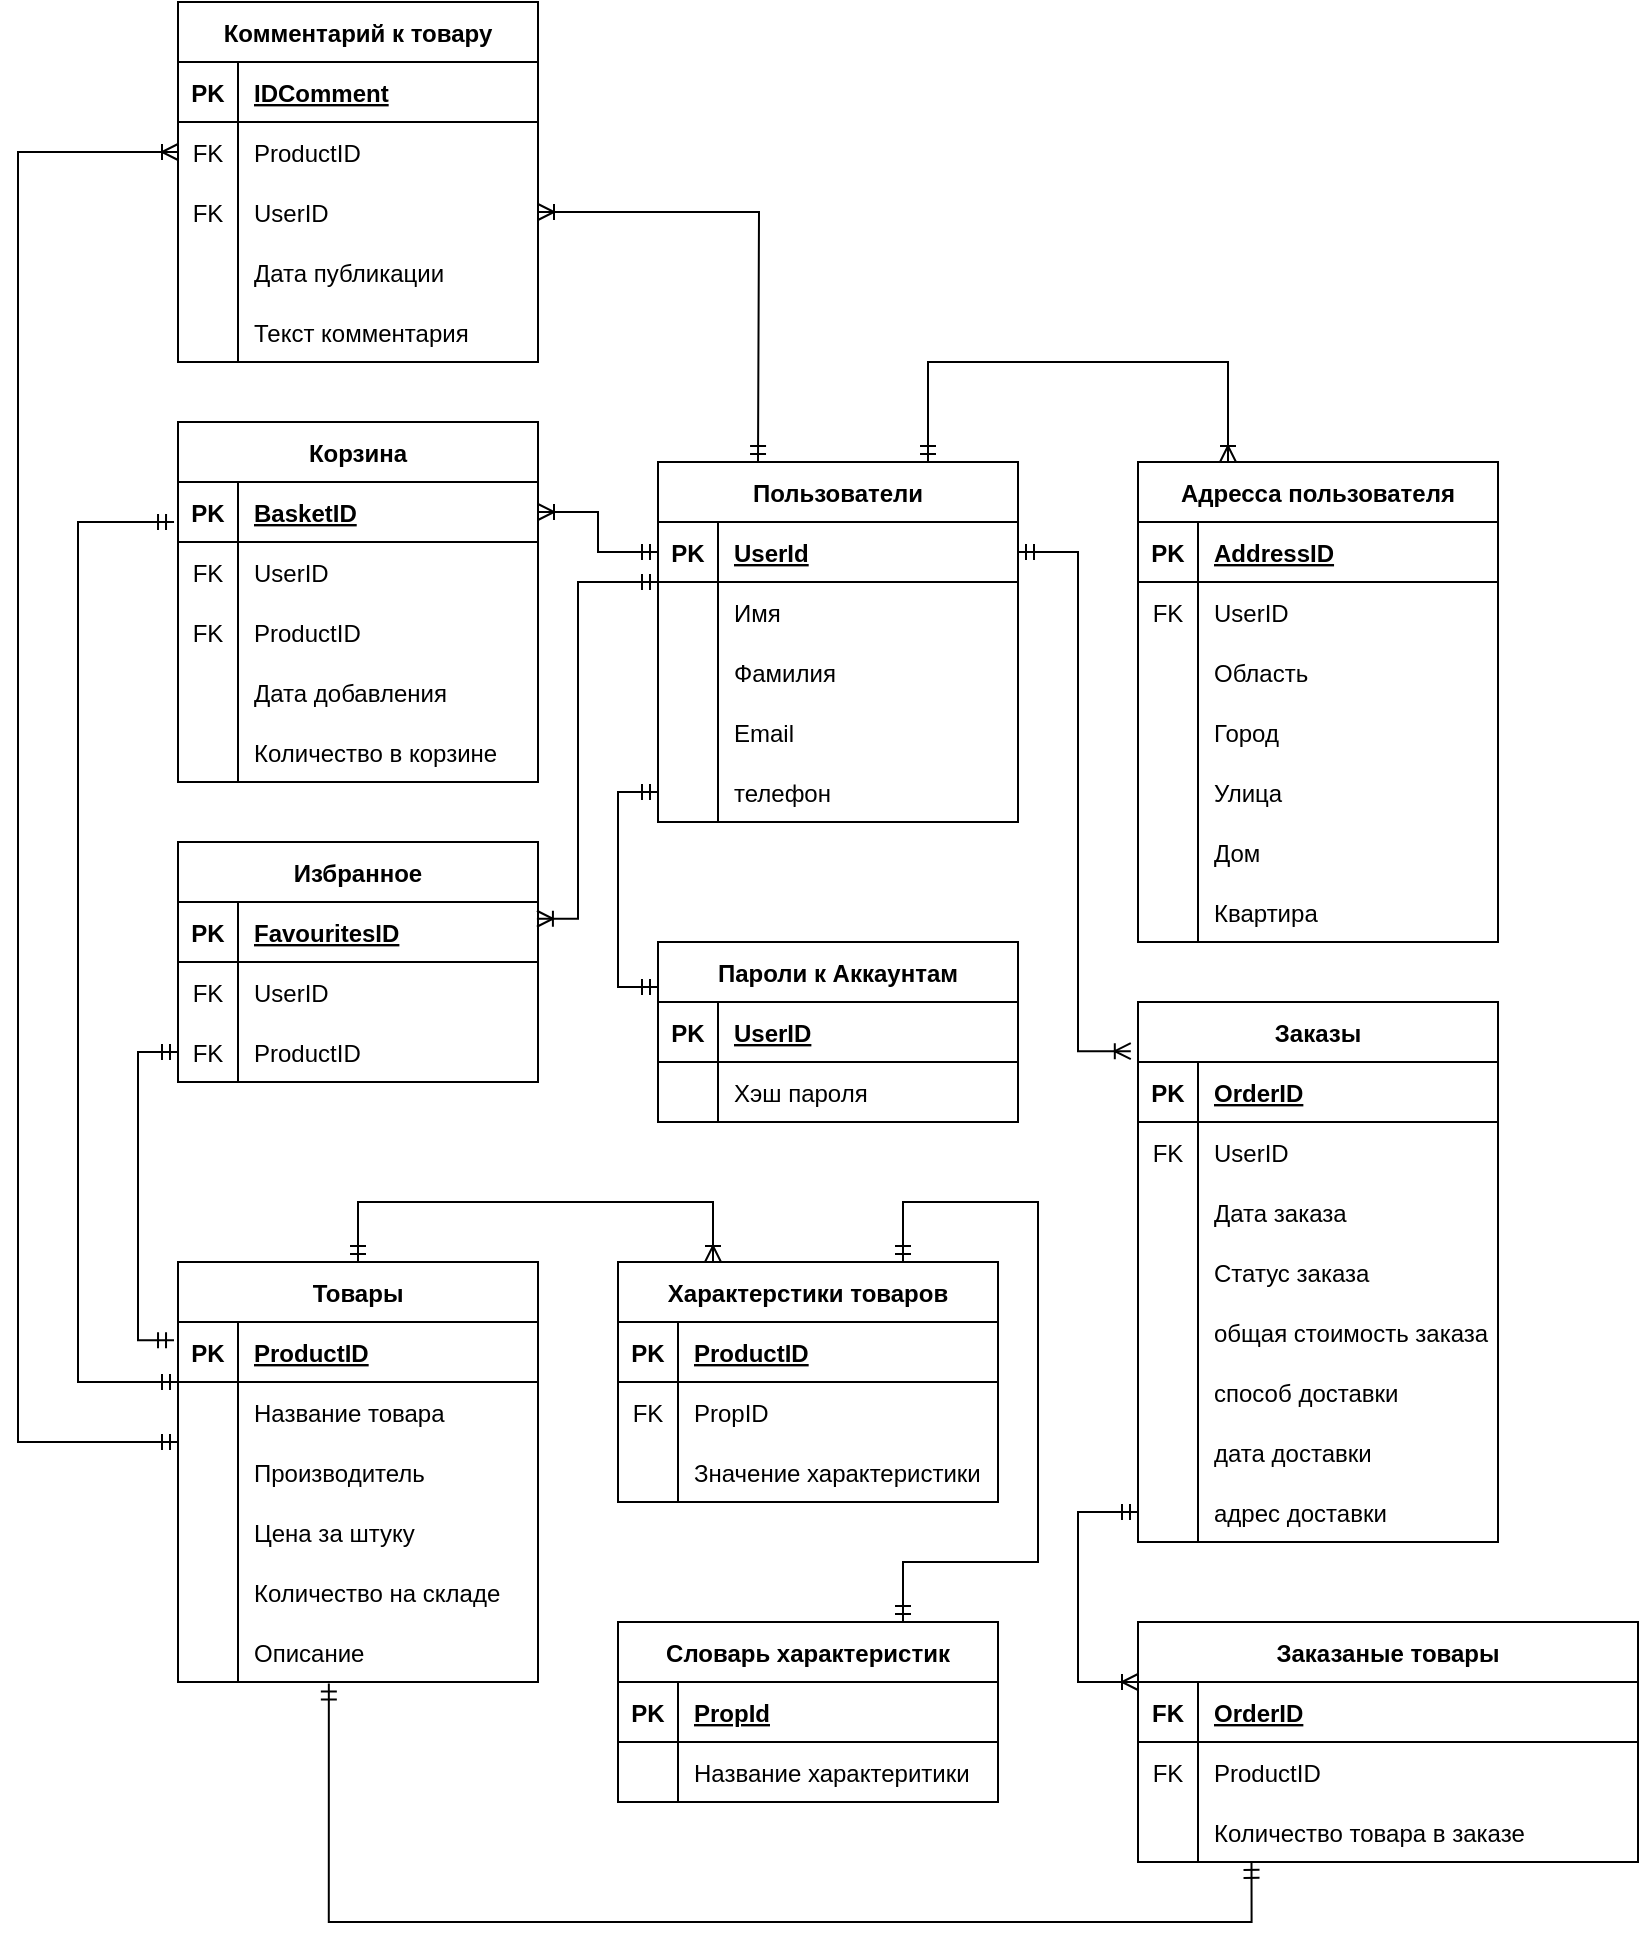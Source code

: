 <mxfile version="20.7.4" type="device"><diagram id="R2lEEEUBdFMjLlhIrx00" name="Page-1"><mxGraphModel dx="1295" dy="2204" grid="1" gridSize="10" guides="1" tooltips="1" connect="1" arrows="1" fold="1" page="1" pageScale="1" pageWidth="827" pageHeight="1169" math="0" shadow="0" extFonts="Permanent Marker^https://fonts.googleapis.com/css?family=Permanent+Marker"><root><mxCell id="0"/><mxCell id="1" parent="0"/><mxCell id="3roGrCP2Ms-ow_rjznTm-12" value="Пользователи" style="shape=table;startSize=30;container=1;collapsible=1;childLayout=tableLayout;fixedRows=1;rowLines=0;fontStyle=1;align=center;resizeLast=1;" parent="1" vertex="1"><mxGeometry x="140" y="210" width="180" height="180" as="geometry"/></mxCell><mxCell id="3roGrCP2Ms-ow_rjznTm-13" value="" style="shape=tableRow;horizontal=0;startSize=0;swimlaneHead=0;swimlaneBody=0;fillColor=none;collapsible=0;dropTarget=0;points=[[0,0.5],[1,0.5]];portConstraint=eastwest;top=0;left=0;right=0;bottom=1;" parent="3roGrCP2Ms-ow_rjznTm-12" vertex="1"><mxGeometry y="30" width="180" height="30" as="geometry"/></mxCell><mxCell id="3roGrCP2Ms-ow_rjznTm-14" value="PK" style="shape=partialRectangle;connectable=0;fillColor=none;top=0;left=0;bottom=0;right=0;fontStyle=1;overflow=hidden;" parent="3roGrCP2Ms-ow_rjznTm-13" vertex="1"><mxGeometry width="30" height="30" as="geometry"><mxRectangle width="30" height="30" as="alternateBounds"/></mxGeometry></mxCell><mxCell id="3roGrCP2Ms-ow_rjznTm-15" value="UserId" style="shape=partialRectangle;connectable=0;fillColor=none;top=0;left=0;bottom=0;right=0;align=left;spacingLeft=6;fontStyle=5;overflow=hidden;" parent="3roGrCP2Ms-ow_rjznTm-13" vertex="1"><mxGeometry x="30" width="150" height="30" as="geometry"><mxRectangle width="150" height="30" as="alternateBounds"/></mxGeometry></mxCell><mxCell id="3roGrCP2Ms-ow_rjznTm-16" value="" style="shape=tableRow;horizontal=0;startSize=0;swimlaneHead=0;swimlaneBody=0;fillColor=none;collapsible=0;dropTarget=0;points=[[0,0.5],[1,0.5]];portConstraint=eastwest;top=0;left=0;right=0;bottom=0;" parent="3roGrCP2Ms-ow_rjznTm-12" vertex="1"><mxGeometry y="60" width="180" height="30" as="geometry"/></mxCell><mxCell id="3roGrCP2Ms-ow_rjznTm-17" value="" style="shape=partialRectangle;connectable=0;fillColor=none;top=0;left=0;bottom=0;right=0;editable=1;overflow=hidden;" parent="3roGrCP2Ms-ow_rjznTm-16" vertex="1"><mxGeometry width="30" height="30" as="geometry"><mxRectangle width="30" height="30" as="alternateBounds"/></mxGeometry></mxCell><mxCell id="3roGrCP2Ms-ow_rjznTm-18" value="Имя" style="shape=partialRectangle;connectable=0;fillColor=none;top=0;left=0;bottom=0;right=0;align=left;spacingLeft=6;overflow=hidden;" parent="3roGrCP2Ms-ow_rjznTm-16" vertex="1"><mxGeometry x="30" width="150" height="30" as="geometry"><mxRectangle width="150" height="30" as="alternateBounds"/></mxGeometry></mxCell><mxCell id="3roGrCP2Ms-ow_rjznTm-19" value="" style="shape=tableRow;horizontal=0;startSize=0;swimlaneHead=0;swimlaneBody=0;fillColor=none;collapsible=0;dropTarget=0;points=[[0,0.5],[1,0.5]];portConstraint=eastwest;top=0;left=0;right=0;bottom=0;" parent="3roGrCP2Ms-ow_rjznTm-12" vertex="1"><mxGeometry y="90" width="180" height="30" as="geometry"/></mxCell><mxCell id="3roGrCP2Ms-ow_rjznTm-20" value="" style="shape=partialRectangle;connectable=0;fillColor=none;top=0;left=0;bottom=0;right=0;editable=1;overflow=hidden;" parent="3roGrCP2Ms-ow_rjznTm-19" vertex="1"><mxGeometry width="30" height="30" as="geometry"><mxRectangle width="30" height="30" as="alternateBounds"/></mxGeometry></mxCell><mxCell id="3roGrCP2Ms-ow_rjznTm-21" value="Фамилия" style="shape=partialRectangle;connectable=0;fillColor=none;top=0;left=0;bottom=0;right=0;align=left;spacingLeft=6;overflow=hidden;" parent="3roGrCP2Ms-ow_rjznTm-19" vertex="1"><mxGeometry x="30" width="150" height="30" as="geometry"><mxRectangle width="150" height="30" as="alternateBounds"/></mxGeometry></mxCell><mxCell id="3roGrCP2Ms-ow_rjznTm-22" value="" style="shape=tableRow;horizontal=0;startSize=0;swimlaneHead=0;swimlaneBody=0;fillColor=none;collapsible=0;dropTarget=0;points=[[0,0.5],[1,0.5]];portConstraint=eastwest;top=0;left=0;right=0;bottom=0;" parent="3roGrCP2Ms-ow_rjznTm-12" vertex="1"><mxGeometry y="120" width="180" height="30" as="geometry"/></mxCell><mxCell id="3roGrCP2Ms-ow_rjznTm-23" value="" style="shape=partialRectangle;connectable=0;fillColor=none;top=0;left=0;bottom=0;right=0;editable=1;overflow=hidden;" parent="3roGrCP2Ms-ow_rjznTm-22" vertex="1"><mxGeometry width="30" height="30" as="geometry"><mxRectangle width="30" height="30" as="alternateBounds"/></mxGeometry></mxCell><mxCell id="3roGrCP2Ms-ow_rjznTm-24" value="Email" style="shape=partialRectangle;connectable=0;fillColor=none;top=0;left=0;bottom=0;right=0;align=left;spacingLeft=6;overflow=hidden;" parent="3roGrCP2Ms-ow_rjznTm-22" vertex="1"><mxGeometry x="30" width="150" height="30" as="geometry"><mxRectangle width="150" height="30" as="alternateBounds"/></mxGeometry></mxCell><mxCell id="3roGrCP2Ms-ow_rjznTm-28" value="" style="shape=tableRow;horizontal=0;startSize=0;swimlaneHead=0;swimlaneBody=0;fillColor=none;collapsible=0;dropTarget=0;points=[[0,0.5],[1,0.5]];portConstraint=eastwest;top=0;left=0;right=0;bottom=0;" parent="3roGrCP2Ms-ow_rjznTm-12" vertex="1"><mxGeometry y="150" width="180" height="30" as="geometry"/></mxCell><mxCell id="3roGrCP2Ms-ow_rjznTm-29" value="" style="shape=partialRectangle;connectable=0;fillColor=none;top=0;left=0;bottom=0;right=0;editable=1;overflow=hidden;" parent="3roGrCP2Ms-ow_rjznTm-28" vertex="1"><mxGeometry width="30" height="30" as="geometry"><mxRectangle width="30" height="30" as="alternateBounds"/></mxGeometry></mxCell><mxCell id="3roGrCP2Ms-ow_rjznTm-30" value="телефон" style="shape=partialRectangle;connectable=0;fillColor=none;top=0;left=0;bottom=0;right=0;align=left;spacingLeft=6;overflow=hidden;" parent="3roGrCP2Ms-ow_rjznTm-28" vertex="1"><mxGeometry x="30" width="150" height="30" as="geometry"><mxRectangle width="150" height="30" as="alternateBounds"/></mxGeometry></mxCell><mxCell id="3roGrCP2Ms-ow_rjznTm-31" value="Адресса пользователя" style="shape=table;startSize=30;container=1;collapsible=1;childLayout=tableLayout;fixedRows=1;rowLines=0;fontStyle=1;align=center;resizeLast=1;" parent="1" vertex="1"><mxGeometry x="380" y="210" width="180" height="240" as="geometry"/></mxCell><mxCell id="3roGrCP2Ms-ow_rjznTm-32" value="" style="shape=tableRow;horizontal=0;startSize=0;swimlaneHead=0;swimlaneBody=0;fillColor=none;collapsible=0;dropTarget=0;points=[[0,0.5],[1,0.5]];portConstraint=eastwest;top=0;left=0;right=0;bottom=1;" parent="3roGrCP2Ms-ow_rjznTm-31" vertex="1"><mxGeometry y="30" width="180" height="30" as="geometry"/></mxCell><mxCell id="3roGrCP2Ms-ow_rjznTm-33" value="PK" style="shape=partialRectangle;connectable=0;fillColor=none;top=0;left=0;bottom=0;right=0;fontStyle=1;overflow=hidden;" parent="3roGrCP2Ms-ow_rjznTm-32" vertex="1"><mxGeometry width="30" height="30" as="geometry"><mxRectangle width="30" height="30" as="alternateBounds"/></mxGeometry></mxCell><mxCell id="3roGrCP2Ms-ow_rjznTm-34" value="AddressID" style="shape=partialRectangle;connectable=0;fillColor=none;top=0;left=0;bottom=0;right=0;align=left;spacingLeft=6;fontStyle=5;overflow=hidden;" parent="3roGrCP2Ms-ow_rjznTm-32" vertex="1"><mxGeometry x="30" width="150" height="30" as="geometry"><mxRectangle width="150" height="30" as="alternateBounds"/></mxGeometry></mxCell><mxCell id="3roGrCP2Ms-ow_rjznTm-35" value="" style="shape=tableRow;horizontal=0;startSize=0;swimlaneHead=0;swimlaneBody=0;fillColor=none;collapsible=0;dropTarget=0;points=[[0,0.5],[1,0.5]];portConstraint=eastwest;top=0;left=0;right=0;bottom=0;" parent="3roGrCP2Ms-ow_rjznTm-31" vertex="1"><mxGeometry y="60" width="180" height="30" as="geometry"/></mxCell><mxCell id="3roGrCP2Ms-ow_rjznTm-36" value="FK" style="shape=partialRectangle;connectable=0;fillColor=none;top=0;left=0;bottom=0;right=0;editable=1;overflow=hidden;" parent="3roGrCP2Ms-ow_rjznTm-35" vertex="1"><mxGeometry width="30" height="30" as="geometry"><mxRectangle width="30" height="30" as="alternateBounds"/></mxGeometry></mxCell><mxCell id="3roGrCP2Ms-ow_rjznTm-37" value="UserID" style="shape=partialRectangle;connectable=0;fillColor=none;top=0;left=0;bottom=0;right=0;align=left;spacingLeft=6;overflow=hidden;" parent="3roGrCP2Ms-ow_rjznTm-35" vertex="1"><mxGeometry x="30" width="150" height="30" as="geometry"><mxRectangle width="150" height="30" as="alternateBounds"/></mxGeometry></mxCell><mxCell id="3roGrCP2Ms-ow_rjznTm-38" value="" style="shape=tableRow;horizontal=0;startSize=0;swimlaneHead=0;swimlaneBody=0;fillColor=none;collapsible=0;dropTarget=0;points=[[0,0.5],[1,0.5]];portConstraint=eastwest;top=0;left=0;right=0;bottom=0;" parent="3roGrCP2Ms-ow_rjznTm-31" vertex="1"><mxGeometry y="90" width="180" height="30" as="geometry"/></mxCell><mxCell id="3roGrCP2Ms-ow_rjznTm-39" value="" style="shape=partialRectangle;connectable=0;fillColor=none;top=0;left=0;bottom=0;right=0;editable=1;overflow=hidden;" parent="3roGrCP2Ms-ow_rjznTm-38" vertex="1"><mxGeometry width="30" height="30" as="geometry"><mxRectangle width="30" height="30" as="alternateBounds"/></mxGeometry></mxCell><mxCell id="3roGrCP2Ms-ow_rjznTm-40" value="Область" style="shape=partialRectangle;connectable=0;fillColor=none;top=0;left=0;bottom=0;right=0;align=left;spacingLeft=6;overflow=hidden;" parent="3roGrCP2Ms-ow_rjznTm-38" vertex="1"><mxGeometry x="30" width="150" height="30" as="geometry"><mxRectangle width="150" height="30" as="alternateBounds"/></mxGeometry></mxCell><mxCell id="3roGrCP2Ms-ow_rjznTm-41" value="" style="shape=tableRow;horizontal=0;startSize=0;swimlaneHead=0;swimlaneBody=0;fillColor=none;collapsible=0;dropTarget=0;points=[[0,0.5],[1,0.5]];portConstraint=eastwest;top=0;left=0;right=0;bottom=0;" parent="3roGrCP2Ms-ow_rjznTm-31" vertex="1"><mxGeometry y="120" width="180" height="30" as="geometry"/></mxCell><mxCell id="3roGrCP2Ms-ow_rjznTm-42" value="" style="shape=partialRectangle;connectable=0;fillColor=none;top=0;left=0;bottom=0;right=0;editable=1;overflow=hidden;" parent="3roGrCP2Ms-ow_rjznTm-41" vertex="1"><mxGeometry width="30" height="30" as="geometry"><mxRectangle width="30" height="30" as="alternateBounds"/></mxGeometry></mxCell><mxCell id="3roGrCP2Ms-ow_rjznTm-43" value="Город" style="shape=partialRectangle;connectable=0;fillColor=none;top=0;left=0;bottom=0;right=0;align=left;spacingLeft=6;overflow=hidden;" parent="3roGrCP2Ms-ow_rjznTm-41" vertex="1"><mxGeometry x="30" width="150" height="30" as="geometry"><mxRectangle width="150" height="30" as="alternateBounds"/></mxGeometry></mxCell><mxCell id="3roGrCP2Ms-ow_rjznTm-44" value="" style="shape=tableRow;horizontal=0;startSize=0;swimlaneHead=0;swimlaneBody=0;fillColor=none;collapsible=0;dropTarget=0;points=[[0,0.5],[1,0.5]];portConstraint=eastwest;top=0;left=0;right=0;bottom=0;" parent="3roGrCP2Ms-ow_rjznTm-31" vertex="1"><mxGeometry y="150" width="180" height="30" as="geometry"/></mxCell><mxCell id="3roGrCP2Ms-ow_rjznTm-45" value="" style="shape=partialRectangle;connectable=0;fillColor=none;top=0;left=0;bottom=0;right=0;editable=1;overflow=hidden;" parent="3roGrCP2Ms-ow_rjznTm-44" vertex="1"><mxGeometry width="30" height="30" as="geometry"><mxRectangle width="30" height="30" as="alternateBounds"/></mxGeometry></mxCell><mxCell id="3roGrCP2Ms-ow_rjznTm-46" value="Улица" style="shape=partialRectangle;connectable=0;fillColor=none;top=0;left=0;bottom=0;right=0;align=left;spacingLeft=6;overflow=hidden;" parent="3roGrCP2Ms-ow_rjznTm-44" vertex="1"><mxGeometry x="30" width="150" height="30" as="geometry"><mxRectangle width="150" height="30" as="alternateBounds"/></mxGeometry></mxCell><mxCell id="3roGrCP2Ms-ow_rjznTm-47" value="" style="shape=tableRow;horizontal=0;startSize=0;swimlaneHead=0;swimlaneBody=0;fillColor=none;collapsible=0;dropTarget=0;points=[[0,0.5],[1,0.5]];portConstraint=eastwest;top=0;left=0;right=0;bottom=0;" parent="3roGrCP2Ms-ow_rjznTm-31" vertex="1"><mxGeometry y="180" width="180" height="30" as="geometry"/></mxCell><mxCell id="3roGrCP2Ms-ow_rjznTm-48" value="" style="shape=partialRectangle;connectable=0;fillColor=none;top=0;left=0;bottom=0;right=0;editable=1;overflow=hidden;" parent="3roGrCP2Ms-ow_rjznTm-47" vertex="1"><mxGeometry width="30" height="30" as="geometry"><mxRectangle width="30" height="30" as="alternateBounds"/></mxGeometry></mxCell><mxCell id="3roGrCP2Ms-ow_rjznTm-49" value="Дом" style="shape=partialRectangle;connectable=0;fillColor=none;top=0;left=0;bottom=0;right=0;align=left;spacingLeft=6;overflow=hidden;" parent="3roGrCP2Ms-ow_rjznTm-47" vertex="1"><mxGeometry x="30" width="150" height="30" as="geometry"><mxRectangle width="150" height="30" as="alternateBounds"/></mxGeometry></mxCell><mxCell id="3roGrCP2Ms-ow_rjznTm-50" value="" style="shape=tableRow;horizontal=0;startSize=0;swimlaneHead=0;swimlaneBody=0;fillColor=none;collapsible=0;dropTarget=0;points=[[0,0.5],[1,0.5]];portConstraint=eastwest;top=0;left=0;right=0;bottom=0;" parent="3roGrCP2Ms-ow_rjznTm-31" vertex="1"><mxGeometry y="210" width="180" height="30" as="geometry"/></mxCell><mxCell id="3roGrCP2Ms-ow_rjznTm-51" value="" style="shape=partialRectangle;connectable=0;fillColor=none;top=0;left=0;bottom=0;right=0;editable=1;overflow=hidden;" parent="3roGrCP2Ms-ow_rjznTm-50" vertex="1"><mxGeometry width="30" height="30" as="geometry"><mxRectangle width="30" height="30" as="alternateBounds"/></mxGeometry></mxCell><mxCell id="3roGrCP2Ms-ow_rjznTm-52" value="Квартира" style="shape=partialRectangle;connectable=0;fillColor=none;top=0;left=0;bottom=0;right=0;align=left;spacingLeft=6;overflow=hidden;" parent="3roGrCP2Ms-ow_rjznTm-50" vertex="1"><mxGeometry x="30" width="150" height="30" as="geometry"><mxRectangle width="150" height="30" as="alternateBounds"/></mxGeometry></mxCell><mxCell id="3roGrCP2Ms-ow_rjznTm-96" value="" style="edgeStyle=elbowEdgeStyle;fontSize=12;html=1;endArrow=ERoneToMany;rounded=0;exitX=0.75;exitY=0;exitDx=0;exitDy=0;entryX=0.25;entryY=0;entryDx=0;entryDy=0;startArrow=ERmandOne;startFill=0;" parent="1" source="3roGrCP2Ms-ow_rjznTm-12" target="3roGrCP2Ms-ow_rjznTm-31" edge="1"><mxGeometry width="100" height="100" relative="1" as="geometry"><mxPoint x="250" y="310" as="sourcePoint"/><mxPoint x="420" y="160" as="targetPoint"/><Array as="points"><mxPoint x="360" y="160"/></Array></mxGeometry></mxCell><mxCell id="jNNfdI-YgfucOhblRDv6-16" value="Корзина" style="shape=table;startSize=30;container=1;collapsible=1;childLayout=tableLayout;fixedRows=1;rowLines=0;fontStyle=1;align=center;resizeLast=1;" parent="1" vertex="1"><mxGeometry x="-100" y="190" width="180" height="180" as="geometry"/></mxCell><mxCell id="jNNfdI-YgfucOhblRDv6-17" value="" style="shape=tableRow;horizontal=0;startSize=0;swimlaneHead=0;swimlaneBody=0;fillColor=none;collapsible=0;dropTarget=0;points=[[0,0.5],[1,0.5]];portConstraint=eastwest;top=0;left=0;right=0;bottom=1;" parent="jNNfdI-YgfucOhblRDv6-16" vertex="1"><mxGeometry y="30" width="180" height="30" as="geometry"/></mxCell><mxCell id="jNNfdI-YgfucOhblRDv6-18" value="PK" style="shape=partialRectangle;connectable=0;fillColor=none;top=0;left=0;bottom=0;right=0;fontStyle=1;overflow=hidden;" parent="jNNfdI-YgfucOhblRDv6-17" vertex="1"><mxGeometry width="30" height="30" as="geometry"><mxRectangle width="30" height="30" as="alternateBounds"/></mxGeometry></mxCell><mxCell id="jNNfdI-YgfucOhblRDv6-19" value="BasketID" style="shape=partialRectangle;connectable=0;fillColor=none;top=0;left=0;bottom=0;right=0;align=left;spacingLeft=6;fontStyle=5;overflow=hidden;" parent="jNNfdI-YgfucOhblRDv6-17" vertex="1"><mxGeometry x="30" width="150" height="30" as="geometry"><mxRectangle width="150" height="30" as="alternateBounds"/></mxGeometry></mxCell><mxCell id="J4STJ_W2yZpwlKFmkKCl-56" style="shape=tableRow;horizontal=0;startSize=0;swimlaneHead=0;swimlaneBody=0;fillColor=none;collapsible=0;dropTarget=0;points=[[0,0.5],[1,0.5]];portConstraint=eastwest;top=0;left=0;right=0;bottom=0;" parent="jNNfdI-YgfucOhblRDv6-16" vertex="1"><mxGeometry y="60" width="180" height="30" as="geometry"/></mxCell><mxCell id="J4STJ_W2yZpwlKFmkKCl-57" value="FK" style="shape=partialRectangle;connectable=0;fillColor=none;top=0;left=0;bottom=0;right=0;editable=1;overflow=hidden;" parent="J4STJ_W2yZpwlKFmkKCl-56" vertex="1"><mxGeometry width="30" height="30" as="geometry"><mxRectangle width="30" height="30" as="alternateBounds"/></mxGeometry></mxCell><mxCell id="J4STJ_W2yZpwlKFmkKCl-58" value="UserID" style="shape=partialRectangle;connectable=0;fillColor=none;top=0;left=0;bottom=0;right=0;align=left;spacingLeft=6;overflow=hidden;" parent="J4STJ_W2yZpwlKFmkKCl-56" vertex="1"><mxGeometry x="30" width="150" height="30" as="geometry"><mxRectangle width="150" height="30" as="alternateBounds"/></mxGeometry></mxCell><mxCell id="jNNfdI-YgfucOhblRDv6-20" value="" style="shape=tableRow;horizontal=0;startSize=0;swimlaneHead=0;swimlaneBody=0;fillColor=none;collapsible=0;dropTarget=0;points=[[0,0.5],[1,0.5]];portConstraint=eastwest;top=0;left=0;right=0;bottom=0;" parent="jNNfdI-YgfucOhblRDv6-16" vertex="1"><mxGeometry y="90" width="180" height="30" as="geometry"/></mxCell><mxCell id="jNNfdI-YgfucOhblRDv6-21" value="FK" style="shape=partialRectangle;connectable=0;fillColor=none;top=0;left=0;bottom=0;right=0;editable=1;overflow=hidden;" parent="jNNfdI-YgfucOhblRDv6-20" vertex="1"><mxGeometry width="30" height="30" as="geometry"><mxRectangle width="30" height="30" as="alternateBounds"/></mxGeometry></mxCell><mxCell id="jNNfdI-YgfucOhblRDv6-22" value="ProductID" style="shape=partialRectangle;connectable=0;fillColor=none;top=0;left=0;bottom=0;right=0;align=left;spacingLeft=6;overflow=hidden;" parent="jNNfdI-YgfucOhblRDv6-20" vertex="1"><mxGeometry x="30" width="150" height="30" as="geometry"><mxRectangle width="150" height="30" as="alternateBounds"/></mxGeometry></mxCell><mxCell id="jNNfdI-YgfucOhblRDv6-23" value="" style="shape=tableRow;horizontal=0;startSize=0;swimlaneHead=0;swimlaneBody=0;fillColor=none;collapsible=0;dropTarget=0;points=[[0,0.5],[1,0.5]];portConstraint=eastwest;top=0;left=0;right=0;bottom=0;" parent="jNNfdI-YgfucOhblRDv6-16" vertex="1"><mxGeometry y="120" width="180" height="30" as="geometry"/></mxCell><mxCell id="jNNfdI-YgfucOhblRDv6-24" value="" style="shape=partialRectangle;connectable=0;fillColor=none;top=0;left=0;bottom=0;right=0;editable=1;overflow=hidden;" parent="jNNfdI-YgfucOhblRDv6-23" vertex="1"><mxGeometry width="30" height="30" as="geometry"><mxRectangle width="30" height="30" as="alternateBounds"/></mxGeometry></mxCell><mxCell id="jNNfdI-YgfucOhblRDv6-25" value="Дата добавления" style="shape=partialRectangle;connectable=0;fillColor=none;top=0;left=0;bottom=0;right=0;align=left;spacingLeft=6;overflow=hidden;" parent="jNNfdI-YgfucOhblRDv6-23" vertex="1"><mxGeometry x="30" width="150" height="30" as="geometry"><mxRectangle width="150" height="30" as="alternateBounds"/></mxGeometry></mxCell><mxCell id="1UWuGLOnP9zpxVrCz9IH-22" style="shape=tableRow;horizontal=0;startSize=0;swimlaneHead=0;swimlaneBody=0;fillColor=none;collapsible=0;dropTarget=0;points=[[0,0.5],[1,0.5]];portConstraint=eastwest;top=0;left=0;right=0;bottom=0;" parent="jNNfdI-YgfucOhblRDv6-16" vertex="1"><mxGeometry y="150" width="180" height="30" as="geometry"/></mxCell><mxCell id="1UWuGLOnP9zpxVrCz9IH-23" style="shape=partialRectangle;connectable=0;fillColor=none;top=0;left=0;bottom=0;right=0;editable=1;overflow=hidden;" parent="1UWuGLOnP9zpxVrCz9IH-22" vertex="1"><mxGeometry width="30" height="30" as="geometry"><mxRectangle width="30" height="30" as="alternateBounds"/></mxGeometry></mxCell><mxCell id="1UWuGLOnP9zpxVrCz9IH-24" value="Количество в корзине" style="shape=partialRectangle;connectable=0;fillColor=none;top=0;left=0;bottom=0;right=0;align=left;spacingLeft=6;overflow=hidden;" parent="1UWuGLOnP9zpxVrCz9IH-22" vertex="1"><mxGeometry x="30" width="150" height="30" as="geometry"><mxRectangle width="150" height="30" as="alternateBounds"/></mxGeometry></mxCell><mxCell id="jNNfdI-YgfucOhblRDv6-27" value="" style="edgeStyle=orthogonalEdgeStyle;fontSize=12;html=1;endArrow=ERmandOne;startArrow=ERmandOne;rounded=0;entryX=0;entryY=0;entryDx=0;entryDy=0;entryPerimeter=0;exitX=-0.011;exitY=0.668;exitDx=0;exitDy=0;exitPerimeter=0;" parent="1" source="jNNfdI-YgfucOhblRDv6-17" target="J4STJ_W2yZpwlKFmkKCl-5" edge="1"><mxGeometry width="100" height="100" relative="1" as="geometry"><mxPoint x="-150" y="240" as="sourcePoint"/><mxPoint x="-120" y="670" as="targetPoint"/><Array as="points"><mxPoint x="-150" y="240"/><mxPoint x="-150" y="670"/></Array></mxGeometry></mxCell><mxCell id="jNNfdI-YgfucOhblRDv6-28" value="Избранное" style="shape=table;startSize=30;container=1;collapsible=1;childLayout=tableLayout;fixedRows=1;rowLines=0;fontStyle=1;align=center;resizeLast=1;" parent="1" vertex="1"><mxGeometry x="-100" y="400" width="180" height="120" as="geometry"><mxRectangle x="-100" y="360" width="100" height="30" as="alternateBounds"/></mxGeometry></mxCell><mxCell id="jNNfdI-YgfucOhblRDv6-29" value="" style="shape=tableRow;horizontal=0;startSize=0;swimlaneHead=0;swimlaneBody=0;fillColor=none;collapsible=0;dropTarget=0;points=[[0,0.5],[1,0.5]];portConstraint=eastwest;top=0;left=0;right=0;bottom=1;" parent="jNNfdI-YgfucOhblRDv6-28" vertex="1"><mxGeometry y="30" width="180" height="30" as="geometry"/></mxCell><mxCell id="jNNfdI-YgfucOhblRDv6-30" value="PK" style="shape=partialRectangle;connectable=0;fillColor=none;top=0;left=0;bottom=0;right=0;fontStyle=1;overflow=hidden;" parent="jNNfdI-YgfucOhblRDv6-29" vertex="1"><mxGeometry width="30" height="30" as="geometry"><mxRectangle width="30" height="30" as="alternateBounds"/></mxGeometry></mxCell><mxCell id="jNNfdI-YgfucOhblRDv6-31" value="FavouritesID" style="shape=partialRectangle;connectable=0;fillColor=none;top=0;left=0;bottom=0;right=0;align=left;spacingLeft=6;fontStyle=5;overflow=hidden;" parent="jNNfdI-YgfucOhblRDv6-29" vertex="1"><mxGeometry x="30" width="150" height="30" as="geometry"><mxRectangle width="150" height="30" as="alternateBounds"/></mxGeometry></mxCell><mxCell id="J4STJ_W2yZpwlKFmkKCl-53" style="shape=tableRow;horizontal=0;startSize=0;swimlaneHead=0;swimlaneBody=0;fillColor=none;collapsible=0;dropTarget=0;points=[[0,0.5],[1,0.5]];portConstraint=eastwest;top=0;left=0;right=0;bottom=0;" parent="jNNfdI-YgfucOhblRDv6-28" vertex="1"><mxGeometry y="60" width="180" height="30" as="geometry"/></mxCell><mxCell id="J4STJ_W2yZpwlKFmkKCl-54" value="FK" style="shape=partialRectangle;connectable=0;fillColor=none;top=0;left=0;bottom=0;right=0;editable=1;overflow=hidden;" parent="J4STJ_W2yZpwlKFmkKCl-53" vertex="1"><mxGeometry width="30" height="30" as="geometry"><mxRectangle width="30" height="30" as="alternateBounds"/></mxGeometry></mxCell><mxCell id="J4STJ_W2yZpwlKFmkKCl-55" value="UserID" style="shape=partialRectangle;connectable=0;fillColor=none;top=0;left=0;bottom=0;right=0;align=left;spacingLeft=6;overflow=hidden;" parent="J4STJ_W2yZpwlKFmkKCl-53" vertex="1"><mxGeometry x="30" width="150" height="30" as="geometry"><mxRectangle width="150" height="30" as="alternateBounds"/></mxGeometry></mxCell><mxCell id="jNNfdI-YgfucOhblRDv6-32" value="" style="shape=tableRow;horizontal=0;startSize=0;swimlaneHead=0;swimlaneBody=0;fillColor=none;collapsible=0;dropTarget=0;points=[[0,0.5],[1,0.5]];portConstraint=eastwest;top=0;left=0;right=0;bottom=0;" parent="jNNfdI-YgfucOhblRDv6-28" vertex="1"><mxGeometry y="90" width="180" height="30" as="geometry"/></mxCell><mxCell id="jNNfdI-YgfucOhblRDv6-33" value="FK" style="shape=partialRectangle;connectable=0;fillColor=none;top=0;left=0;bottom=0;right=0;editable=1;overflow=hidden;" parent="jNNfdI-YgfucOhblRDv6-32" vertex="1"><mxGeometry width="30" height="30" as="geometry"><mxRectangle width="30" height="30" as="alternateBounds"/></mxGeometry></mxCell><mxCell id="jNNfdI-YgfucOhblRDv6-34" value="ProductID" style="shape=partialRectangle;connectable=0;fillColor=none;top=0;left=0;bottom=0;right=0;align=left;spacingLeft=6;overflow=hidden;" parent="jNNfdI-YgfucOhblRDv6-32" vertex="1"><mxGeometry x="30" width="150" height="30" as="geometry"><mxRectangle width="150" height="30" as="alternateBounds"/></mxGeometry></mxCell><mxCell id="jNNfdI-YgfucOhblRDv6-40" value="Комментарий к товару" style="shape=table;startSize=30;container=1;collapsible=1;childLayout=tableLayout;fixedRows=1;rowLines=0;fontStyle=1;align=center;resizeLast=1;" parent="1" vertex="1"><mxGeometry x="-100" y="-20" width="180" height="180" as="geometry"/></mxCell><mxCell id="jNNfdI-YgfucOhblRDv6-41" value="" style="shape=tableRow;horizontal=0;startSize=0;swimlaneHead=0;swimlaneBody=0;fillColor=none;collapsible=0;dropTarget=0;points=[[0,0.5],[1,0.5]];portConstraint=eastwest;top=0;left=0;right=0;bottom=1;" parent="jNNfdI-YgfucOhblRDv6-40" vertex="1"><mxGeometry y="30" width="180" height="30" as="geometry"/></mxCell><mxCell id="jNNfdI-YgfucOhblRDv6-42" value="PK" style="shape=partialRectangle;connectable=0;fillColor=none;top=0;left=0;bottom=0;right=0;fontStyle=1;overflow=hidden;" parent="jNNfdI-YgfucOhblRDv6-41" vertex="1"><mxGeometry width="30" height="30" as="geometry"><mxRectangle width="30" height="30" as="alternateBounds"/></mxGeometry></mxCell><mxCell id="jNNfdI-YgfucOhblRDv6-43" value="IDComment" style="shape=partialRectangle;connectable=0;fillColor=none;top=0;left=0;bottom=0;right=0;align=left;spacingLeft=6;fontStyle=5;overflow=hidden;" parent="jNNfdI-YgfucOhblRDv6-41" vertex="1"><mxGeometry x="30" width="150" height="30" as="geometry"><mxRectangle width="150" height="30" as="alternateBounds"/></mxGeometry></mxCell><mxCell id="jNNfdI-YgfucOhblRDv6-44" value="" style="shape=tableRow;horizontal=0;startSize=0;swimlaneHead=0;swimlaneBody=0;fillColor=none;collapsible=0;dropTarget=0;points=[[0,0.5],[1,0.5]];portConstraint=eastwest;top=0;left=0;right=0;bottom=0;" parent="jNNfdI-YgfucOhblRDv6-40" vertex="1"><mxGeometry y="60" width="180" height="30" as="geometry"/></mxCell><mxCell id="jNNfdI-YgfucOhblRDv6-45" value="FK" style="shape=partialRectangle;connectable=0;fillColor=none;top=0;left=0;bottom=0;right=0;editable=1;overflow=hidden;" parent="jNNfdI-YgfucOhblRDv6-44" vertex="1"><mxGeometry width="30" height="30" as="geometry"><mxRectangle width="30" height="30" as="alternateBounds"/></mxGeometry></mxCell><mxCell id="jNNfdI-YgfucOhblRDv6-46" value="ProductID" style="shape=partialRectangle;connectable=0;fillColor=none;top=0;left=0;bottom=0;right=0;align=left;spacingLeft=6;overflow=hidden;" parent="jNNfdI-YgfucOhblRDv6-44" vertex="1"><mxGeometry x="30" width="150" height="30" as="geometry"><mxRectangle width="150" height="30" as="alternateBounds"/></mxGeometry></mxCell><mxCell id="jNNfdI-YgfucOhblRDv6-47" value="" style="shape=tableRow;horizontal=0;startSize=0;swimlaneHead=0;swimlaneBody=0;fillColor=none;collapsible=0;dropTarget=0;points=[[0,0.5],[1,0.5]];portConstraint=eastwest;top=0;left=0;right=0;bottom=0;" parent="jNNfdI-YgfucOhblRDv6-40" vertex="1"><mxGeometry y="90" width="180" height="30" as="geometry"/></mxCell><mxCell id="jNNfdI-YgfucOhblRDv6-48" value="FK" style="shape=partialRectangle;connectable=0;fillColor=none;top=0;left=0;bottom=0;right=0;editable=1;overflow=hidden;" parent="jNNfdI-YgfucOhblRDv6-47" vertex="1"><mxGeometry width="30" height="30" as="geometry"><mxRectangle width="30" height="30" as="alternateBounds"/></mxGeometry></mxCell><mxCell id="jNNfdI-YgfucOhblRDv6-49" value="UserID" style="shape=partialRectangle;connectable=0;fillColor=none;top=0;left=0;bottom=0;right=0;align=left;spacingLeft=6;overflow=hidden;" parent="jNNfdI-YgfucOhblRDv6-47" vertex="1"><mxGeometry x="30" width="150" height="30" as="geometry"><mxRectangle width="150" height="30" as="alternateBounds"/></mxGeometry></mxCell><mxCell id="jNNfdI-YgfucOhblRDv6-50" value="" style="shape=tableRow;horizontal=0;startSize=0;swimlaneHead=0;swimlaneBody=0;fillColor=none;collapsible=0;dropTarget=0;points=[[0,0.5],[1,0.5]];portConstraint=eastwest;top=0;left=0;right=0;bottom=0;" parent="jNNfdI-YgfucOhblRDv6-40" vertex="1"><mxGeometry y="120" width="180" height="30" as="geometry"/></mxCell><mxCell id="jNNfdI-YgfucOhblRDv6-51" value="" style="shape=partialRectangle;connectable=0;fillColor=none;top=0;left=0;bottom=0;right=0;editable=1;overflow=hidden;" parent="jNNfdI-YgfucOhblRDv6-50" vertex="1"><mxGeometry width="30" height="30" as="geometry"><mxRectangle width="30" height="30" as="alternateBounds"/></mxGeometry></mxCell><mxCell id="jNNfdI-YgfucOhblRDv6-52" value="Дата публикации" style="shape=partialRectangle;connectable=0;fillColor=none;top=0;left=0;bottom=0;right=0;align=left;spacingLeft=6;overflow=hidden;" parent="jNNfdI-YgfucOhblRDv6-50" vertex="1"><mxGeometry x="30" width="150" height="30" as="geometry"><mxRectangle width="150" height="30" as="alternateBounds"/></mxGeometry></mxCell><mxCell id="jNNfdI-YgfucOhblRDv6-53" value="" style="shape=tableRow;horizontal=0;startSize=0;swimlaneHead=0;swimlaneBody=0;fillColor=none;collapsible=0;dropTarget=0;points=[[0,0.5],[1,0.5]];portConstraint=eastwest;top=0;left=0;right=0;bottom=0;" parent="jNNfdI-YgfucOhblRDv6-40" vertex="1"><mxGeometry y="150" width="180" height="30" as="geometry"/></mxCell><mxCell id="jNNfdI-YgfucOhblRDv6-54" value="" style="shape=partialRectangle;connectable=0;fillColor=none;top=0;left=0;bottom=0;right=0;editable=1;overflow=hidden;" parent="jNNfdI-YgfucOhblRDv6-53" vertex="1"><mxGeometry width="30" height="30" as="geometry"><mxRectangle width="30" height="30" as="alternateBounds"/></mxGeometry></mxCell><mxCell id="jNNfdI-YgfucOhblRDv6-55" value="Текст комментария" style="shape=partialRectangle;connectable=0;fillColor=none;top=0;left=0;bottom=0;right=0;align=left;spacingLeft=6;overflow=hidden;" parent="jNNfdI-YgfucOhblRDv6-53" vertex="1"><mxGeometry x="30" width="150" height="30" as="geometry"><mxRectangle width="150" height="30" as="alternateBounds"/></mxGeometry></mxCell><mxCell id="jNNfdI-YgfucOhblRDv6-56" value="" style="edgeStyle=orthogonalEdgeStyle;fontSize=12;html=1;endArrow=ERoneToMany;rounded=0;entryX=0;entryY=0.5;entryDx=0;entryDy=0;startArrow=ERmandOne;startFill=0;" parent="1" target="jNNfdI-YgfucOhblRDv6-44" edge="1"><mxGeometry width="100" height="100" relative="1" as="geometry"><mxPoint x="-100" y="700" as="sourcePoint"/><mxPoint x="-210" y="230" as="targetPoint"/><Array as="points"><mxPoint x="-180" y="700"/><mxPoint x="-180" y="55"/></Array></mxGeometry></mxCell><mxCell id="jNNfdI-YgfucOhblRDv6-57" value="" style="edgeStyle=orthogonalEdgeStyle;fontSize=12;html=1;endArrow=ERmandOne;startArrow=ERoneToMany;rounded=0;exitX=1;exitY=0.5;exitDx=0;exitDy=0;startFill=0;" parent="1" source="jNNfdI-YgfucOhblRDv6-47" edge="1"><mxGeometry width="100" height="100" relative="1" as="geometry"><mxPoint x="100" y="310" as="sourcePoint"/><mxPoint x="190" y="210" as="targetPoint"/></mxGeometry></mxCell><mxCell id="xh-l8tnT8mDReSt78y72-1" value="Заказы" style="shape=table;startSize=30;container=1;collapsible=1;childLayout=tableLayout;fixedRows=1;rowLines=0;fontStyle=1;align=center;resizeLast=1;" parent="1" vertex="1"><mxGeometry x="380" y="480" width="180" height="270" as="geometry"/></mxCell><mxCell id="xh-l8tnT8mDReSt78y72-2" value="" style="shape=tableRow;horizontal=0;startSize=0;swimlaneHead=0;swimlaneBody=0;fillColor=none;collapsible=0;dropTarget=0;points=[[0,0.5],[1,0.5]];portConstraint=eastwest;top=0;left=0;right=0;bottom=1;" parent="xh-l8tnT8mDReSt78y72-1" vertex="1"><mxGeometry y="30" width="180" height="30" as="geometry"/></mxCell><mxCell id="xh-l8tnT8mDReSt78y72-3" value="PK" style="shape=partialRectangle;connectable=0;fillColor=none;top=0;left=0;bottom=0;right=0;fontStyle=1;overflow=hidden;" parent="xh-l8tnT8mDReSt78y72-2" vertex="1"><mxGeometry width="30" height="30" as="geometry"><mxRectangle width="30" height="30" as="alternateBounds"/></mxGeometry></mxCell><mxCell id="xh-l8tnT8mDReSt78y72-4" value="OrderID" style="shape=partialRectangle;connectable=0;fillColor=none;top=0;left=0;bottom=0;right=0;align=left;spacingLeft=6;fontStyle=5;overflow=hidden;" parent="xh-l8tnT8mDReSt78y72-2" vertex="1"><mxGeometry x="30" width="150" height="30" as="geometry"><mxRectangle width="150" height="30" as="alternateBounds"/></mxGeometry></mxCell><mxCell id="xh-l8tnT8mDReSt78y72-5" value="" style="shape=tableRow;horizontal=0;startSize=0;swimlaneHead=0;swimlaneBody=0;fillColor=none;collapsible=0;dropTarget=0;points=[[0,0.5],[1,0.5]];portConstraint=eastwest;top=0;left=0;right=0;bottom=0;" parent="xh-l8tnT8mDReSt78y72-1" vertex="1"><mxGeometry y="60" width="180" height="30" as="geometry"/></mxCell><mxCell id="xh-l8tnT8mDReSt78y72-6" value="FK" style="shape=partialRectangle;connectable=0;fillColor=none;top=0;left=0;bottom=0;right=0;editable=1;overflow=hidden;" parent="xh-l8tnT8mDReSt78y72-5" vertex="1"><mxGeometry width="30" height="30" as="geometry"><mxRectangle width="30" height="30" as="alternateBounds"/></mxGeometry></mxCell><mxCell id="xh-l8tnT8mDReSt78y72-7" value="UserID" style="shape=partialRectangle;connectable=0;fillColor=none;top=0;left=0;bottom=0;right=0;align=left;spacingLeft=6;overflow=hidden;" parent="xh-l8tnT8mDReSt78y72-5" vertex="1"><mxGeometry x="30" width="150" height="30" as="geometry"><mxRectangle width="150" height="30" as="alternateBounds"/></mxGeometry></mxCell><mxCell id="xh-l8tnT8mDReSt78y72-11" value="" style="shape=tableRow;horizontal=0;startSize=0;swimlaneHead=0;swimlaneBody=0;fillColor=none;collapsible=0;dropTarget=0;points=[[0,0.5],[1,0.5]];portConstraint=eastwest;top=0;left=0;right=0;bottom=0;" parent="xh-l8tnT8mDReSt78y72-1" vertex="1"><mxGeometry y="90" width="180" height="30" as="geometry"/></mxCell><mxCell id="xh-l8tnT8mDReSt78y72-12" value="" style="shape=partialRectangle;connectable=0;fillColor=none;top=0;left=0;bottom=0;right=0;editable=1;overflow=hidden;" parent="xh-l8tnT8mDReSt78y72-11" vertex="1"><mxGeometry width="30" height="30" as="geometry"><mxRectangle width="30" height="30" as="alternateBounds"/></mxGeometry></mxCell><mxCell id="xh-l8tnT8mDReSt78y72-13" value="Дата заказа" style="shape=partialRectangle;connectable=0;fillColor=none;top=0;left=0;bottom=0;right=0;align=left;spacingLeft=6;overflow=hidden;" parent="xh-l8tnT8mDReSt78y72-11" vertex="1"><mxGeometry x="30" width="150" height="30" as="geometry"><mxRectangle width="150" height="30" as="alternateBounds"/></mxGeometry></mxCell><mxCell id="xh-l8tnT8mDReSt78y72-14" value="" style="shape=tableRow;horizontal=0;startSize=0;swimlaneHead=0;swimlaneBody=0;fillColor=none;collapsible=0;dropTarget=0;points=[[0,0.5],[1,0.5]];portConstraint=eastwest;top=0;left=0;right=0;bottom=0;" parent="xh-l8tnT8mDReSt78y72-1" vertex="1"><mxGeometry y="120" width="180" height="30" as="geometry"/></mxCell><mxCell id="xh-l8tnT8mDReSt78y72-15" value="" style="shape=partialRectangle;connectable=0;fillColor=none;top=0;left=0;bottom=0;right=0;editable=1;overflow=hidden;" parent="xh-l8tnT8mDReSt78y72-14" vertex="1"><mxGeometry width="30" height="30" as="geometry"><mxRectangle width="30" height="30" as="alternateBounds"/></mxGeometry></mxCell><mxCell id="xh-l8tnT8mDReSt78y72-16" value="Статус заказа" style="shape=partialRectangle;connectable=0;fillColor=none;top=0;left=0;bottom=0;right=0;align=left;spacingLeft=6;overflow=hidden;" parent="xh-l8tnT8mDReSt78y72-14" vertex="1"><mxGeometry x="30" width="150" height="30" as="geometry"><mxRectangle width="150" height="30" as="alternateBounds"/></mxGeometry></mxCell><mxCell id="xh-l8tnT8mDReSt78y72-17" value="" style="shape=tableRow;horizontal=0;startSize=0;swimlaneHead=0;swimlaneBody=0;fillColor=none;collapsible=0;dropTarget=0;points=[[0,0.5],[1,0.5]];portConstraint=eastwest;top=0;left=0;right=0;bottom=0;" parent="xh-l8tnT8mDReSt78y72-1" vertex="1"><mxGeometry y="150" width="180" height="30" as="geometry"/></mxCell><mxCell id="xh-l8tnT8mDReSt78y72-18" value="" style="shape=partialRectangle;connectable=0;fillColor=none;top=0;left=0;bottom=0;right=0;editable=1;overflow=hidden;" parent="xh-l8tnT8mDReSt78y72-17" vertex="1"><mxGeometry width="30" height="30" as="geometry"><mxRectangle width="30" height="30" as="alternateBounds"/></mxGeometry></mxCell><mxCell id="xh-l8tnT8mDReSt78y72-19" value="общая стоимость заказа" style="shape=partialRectangle;connectable=0;fillColor=none;top=0;left=0;bottom=0;right=0;align=left;spacingLeft=6;overflow=hidden;" parent="xh-l8tnT8mDReSt78y72-17" vertex="1"><mxGeometry x="30" width="150" height="30" as="geometry"><mxRectangle width="150" height="30" as="alternateBounds"/></mxGeometry></mxCell><mxCell id="xh-l8tnT8mDReSt78y72-20" value="" style="shape=tableRow;horizontal=0;startSize=0;swimlaneHead=0;swimlaneBody=0;fillColor=none;collapsible=0;dropTarget=0;points=[[0,0.5],[1,0.5]];portConstraint=eastwest;top=0;left=0;right=0;bottom=0;" parent="xh-l8tnT8mDReSt78y72-1" vertex="1"><mxGeometry y="180" width="180" height="30" as="geometry"/></mxCell><mxCell id="xh-l8tnT8mDReSt78y72-21" value="" style="shape=partialRectangle;connectable=0;fillColor=none;top=0;left=0;bottom=0;right=0;editable=1;overflow=hidden;" parent="xh-l8tnT8mDReSt78y72-20" vertex="1"><mxGeometry width="30" height="30" as="geometry"><mxRectangle width="30" height="30" as="alternateBounds"/></mxGeometry></mxCell><mxCell id="xh-l8tnT8mDReSt78y72-22" value="способ доставки" style="shape=partialRectangle;connectable=0;fillColor=none;top=0;left=0;bottom=0;right=0;align=left;spacingLeft=6;overflow=hidden;" parent="xh-l8tnT8mDReSt78y72-20" vertex="1"><mxGeometry x="30" width="150" height="30" as="geometry"><mxRectangle width="150" height="30" as="alternateBounds"/></mxGeometry></mxCell><mxCell id="xh-l8tnT8mDReSt78y72-23" value="" style="shape=tableRow;horizontal=0;startSize=0;swimlaneHead=0;swimlaneBody=0;fillColor=none;collapsible=0;dropTarget=0;points=[[0,0.5],[1,0.5]];portConstraint=eastwest;top=0;left=0;right=0;bottom=0;" parent="xh-l8tnT8mDReSt78y72-1" vertex="1"><mxGeometry y="210" width="180" height="30" as="geometry"/></mxCell><mxCell id="xh-l8tnT8mDReSt78y72-24" value="" style="shape=partialRectangle;connectable=0;fillColor=none;top=0;left=0;bottom=0;right=0;editable=1;overflow=hidden;" parent="xh-l8tnT8mDReSt78y72-23" vertex="1"><mxGeometry width="30" height="30" as="geometry"><mxRectangle width="30" height="30" as="alternateBounds"/></mxGeometry></mxCell><mxCell id="xh-l8tnT8mDReSt78y72-25" value="дата доставки" style="shape=partialRectangle;connectable=0;fillColor=none;top=0;left=0;bottom=0;right=0;align=left;spacingLeft=6;overflow=hidden;" parent="xh-l8tnT8mDReSt78y72-23" vertex="1"><mxGeometry x="30" width="150" height="30" as="geometry"><mxRectangle width="150" height="30" as="alternateBounds"/></mxGeometry></mxCell><mxCell id="xh-l8tnT8mDReSt78y72-26" value="" style="shape=tableRow;horizontal=0;startSize=0;swimlaneHead=0;swimlaneBody=0;fillColor=none;collapsible=0;dropTarget=0;points=[[0,0.5],[1,0.5]];portConstraint=eastwest;top=0;left=0;right=0;bottom=0;" parent="xh-l8tnT8mDReSt78y72-1" vertex="1"><mxGeometry y="240" width="180" height="30" as="geometry"/></mxCell><mxCell id="xh-l8tnT8mDReSt78y72-27" value="" style="shape=partialRectangle;connectable=0;fillColor=none;top=0;left=0;bottom=0;right=0;editable=1;overflow=hidden;" parent="xh-l8tnT8mDReSt78y72-26" vertex="1"><mxGeometry width="30" height="30" as="geometry"><mxRectangle width="30" height="30" as="alternateBounds"/></mxGeometry></mxCell><mxCell id="xh-l8tnT8mDReSt78y72-28" value="адрес доставки" style="shape=partialRectangle;connectable=0;fillColor=none;top=0;left=0;bottom=0;right=0;align=left;spacingLeft=6;overflow=hidden;" parent="xh-l8tnT8mDReSt78y72-26" vertex="1"><mxGeometry x="30" width="150" height="30" as="geometry"><mxRectangle width="150" height="30" as="alternateBounds"/></mxGeometry></mxCell><mxCell id="xh-l8tnT8mDReSt78y72-29" value="Заказаные товары" style="shape=table;startSize=30;container=1;collapsible=1;childLayout=tableLayout;fixedRows=1;rowLines=0;fontStyle=1;align=center;resizeLast=1;" parent="1" vertex="1"><mxGeometry x="380" y="790" width="250" height="120" as="geometry"/></mxCell><mxCell id="xh-l8tnT8mDReSt78y72-30" value="" style="shape=tableRow;horizontal=0;startSize=0;swimlaneHead=0;swimlaneBody=0;fillColor=none;collapsible=0;dropTarget=0;points=[[0,0.5],[1,0.5]];portConstraint=eastwest;top=0;left=0;right=0;bottom=1;" parent="xh-l8tnT8mDReSt78y72-29" vertex="1"><mxGeometry y="30" width="250" height="30" as="geometry"/></mxCell><mxCell id="xh-l8tnT8mDReSt78y72-31" value="FK" style="shape=partialRectangle;connectable=0;fillColor=none;top=0;left=0;bottom=0;right=0;fontStyle=1;overflow=hidden;" parent="xh-l8tnT8mDReSt78y72-30" vertex="1"><mxGeometry width="30" height="30" as="geometry"><mxRectangle width="30" height="30" as="alternateBounds"/></mxGeometry></mxCell><mxCell id="xh-l8tnT8mDReSt78y72-32" value="OrderID" style="shape=partialRectangle;connectable=0;fillColor=none;top=0;left=0;bottom=0;right=0;align=left;spacingLeft=6;fontStyle=5;overflow=hidden;" parent="xh-l8tnT8mDReSt78y72-30" vertex="1"><mxGeometry x="30" width="220" height="30" as="geometry"><mxRectangle width="220" height="30" as="alternateBounds"/></mxGeometry></mxCell><mxCell id="xh-l8tnT8mDReSt78y72-33" value="" style="shape=tableRow;horizontal=0;startSize=0;swimlaneHead=0;swimlaneBody=0;fillColor=none;collapsible=0;dropTarget=0;points=[[0,0.5],[1,0.5]];portConstraint=eastwest;top=0;left=0;right=0;bottom=0;" parent="xh-l8tnT8mDReSt78y72-29" vertex="1"><mxGeometry y="60" width="250" height="30" as="geometry"/></mxCell><mxCell id="xh-l8tnT8mDReSt78y72-34" value="FK" style="shape=partialRectangle;connectable=0;fillColor=none;top=0;left=0;bottom=0;right=0;editable=1;overflow=hidden;" parent="xh-l8tnT8mDReSt78y72-33" vertex="1"><mxGeometry width="30" height="30" as="geometry"><mxRectangle width="30" height="30" as="alternateBounds"/></mxGeometry></mxCell><mxCell id="xh-l8tnT8mDReSt78y72-35" value="ProductID" style="shape=partialRectangle;connectable=0;fillColor=none;top=0;left=0;bottom=0;right=0;align=left;spacingLeft=6;overflow=hidden;" parent="xh-l8tnT8mDReSt78y72-33" vertex="1"><mxGeometry x="30" width="220" height="30" as="geometry"><mxRectangle width="220" height="30" as="alternateBounds"/></mxGeometry></mxCell><mxCell id="xh-l8tnT8mDReSt78y72-36" value="" style="shape=tableRow;horizontal=0;startSize=0;swimlaneHead=0;swimlaneBody=0;fillColor=none;collapsible=0;dropTarget=0;points=[[0,0.5],[1,0.5]];portConstraint=eastwest;top=0;left=0;right=0;bottom=0;" parent="xh-l8tnT8mDReSt78y72-29" vertex="1"><mxGeometry y="90" width="250" height="30" as="geometry"/></mxCell><mxCell id="xh-l8tnT8mDReSt78y72-37" value="" style="shape=partialRectangle;connectable=0;fillColor=none;top=0;left=0;bottom=0;right=0;editable=1;overflow=hidden;" parent="xh-l8tnT8mDReSt78y72-36" vertex="1"><mxGeometry width="30" height="30" as="geometry"><mxRectangle width="30" height="30" as="alternateBounds"/></mxGeometry></mxCell><mxCell id="xh-l8tnT8mDReSt78y72-38" value="Количество товара в заказе" style="shape=partialRectangle;connectable=0;fillColor=none;top=0;left=0;bottom=0;right=0;align=left;spacingLeft=6;overflow=hidden;" parent="xh-l8tnT8mDReSt78y72-36" vertex="1"><mxGeometry x="30" width="220" height="30" as="geometry"><mxRectangle width="220" height="30" as="alternateBounds"/></mxGeometry></mxCell><mxCell id="xh-l8tnT8mDReSt78y72-64" value="" style="edgeStyle=orthogonalEdgeStyle;fontSize=12;html=1;endArrow=ERoneToMany;startArrow=ERmandOne;rounded=0;entryX=0;entryY=0.25;entryDx=0;entryDy=0;exitX=0;exitY=0.5;exitDx=0;exitDy=0;endFill=0;" parent="1" source="xh-l8tnT8mDReSt78y72-26" target="xh-l8tnT8mDReSt78y72-29" edge="1"><mxGeometry x="0.347" y="9" width="100" height="100" relative="1" as="geometry"><mxPoint x="520" y="700" as="sourcePoint"/><mxPoint x="630" y="530" as="targetPoint"/><Array as="points"><mxPoint x="350" y="735"/><mxPoint x="350" y="820"/></Array><mxPoint as="offset"/></mxGeometry></mxCell><mxCell id="J4STJ_W2yZpwlKFmkKCl-1" value="Товары" style="shape=table;startSize=30;container=1;collapsible=1;childLayout=tableLayout;fixedRows=1;rowLines=0;fontStyle=1;align=center;resizeLast=1;" parent="1" vertex="1"><mxGeometry x="-100" y="610" width="180" height="210" as="geometry"/></mxCell><mxCell id="J4STJ_W2yZpwlKFmkKCl-2" value="" style="shape=tableRow;horizontal=0;startSize=0;swimlaneHead=0;swimlaneBody=0;fillColor=none;collapsible=0;dropTarget=0;points=[[0,0.5],[1,0.5]];portConstraint=eastwest;top=0;left=0;right=0;bottom=1;" parent="J4STJ_W2yZpwlKFmkKCl-1" vertex="1"><mxGeometry y="30" width="180" height="30" as="geometry"/></mxCell><mxCell id="J4STJ_W2yZpwlKFmkKCl-3" value="PK" style="shape=partialRectangle;connectable=0;fillColor=none;top=0;left=0;bottom=0;right=0;fontStyle=1;overflow=hidden;" parent="J4STJ_W2yZpwlKFmkKCl-2" vertex="1"><mxGeometry width="30" height="30" as="geometry"><mxRectangle width="30" height="30" as="alternateBounds"/></mxGeometry></mxCell><mxCell id="J4STJ_W2yZpwlKFmkKCl-4" value="ProductID" style="shape=partialRectangle;connectable=0;fillColor=none;top=0;left=0;bottom=0;right=0;align=left;spacingLeft=6;fontStyle=5;overflow=hidden;" parent="J4STJ_W2yZpwlKFmkKCl-2" vertex="1"><mxGeometry x="30" width="150" height="30" as="geometry"><mxRectangle width="150" height="30" as="alternateBounds"/></mxGeometry></mxCell><mxCell id="J4STJ_W2yZpwlKFmkKCl-5" value="" style="shape=tableRow;horizontal=0;startSize=0;swimlaneHead=0;swimlaneBody=0;fillColor=none;collapsible=0;dropTarget=0;points=[[0,0.5],[1,0.5]];portConstraint=eastwest;top=0;left=0;right=0;bottom=0;" parent="J4STJ_W2yZpwlKFmkKCl-1" vertex="1"><mxGeometry y="60" width="180" height="30" as="geometry"/></mxCell><mxCell id="J4STJ_W2yZpwlKFmkKCl-6" value="" style="shape=partialRectangle;connectable=0;fillColor=none;top=0;left=0;bottom=0;right=0;editable=1;overflow=hidden;" parent="J4STJ_W2yZpwlKFmkKCl-5" vertex="1"><mxGeometry width="30" height="30" as="geometry"><mxRectangle width="30" height="30" as="alternateBounds"/></mxGeometry></mxCell><mxCell id="J4STJ_W2yZpwlKFmkKCl-7" value="Название товара" style="shape=partialRectangle;connectable=0;fillColor=none;top=0;left=0;bottom=0;right=0;align=left;spacingLeft=6;overflow=hidden;" parent="J4STJ_W2yZpwlKFmkKCl-5" vertex="1"><mxGeometry x="30" width="150" height="30" as="geometry"><mxRectangle width="150" height="30" as="alternateBounds"/></mxGeometry></mxCell><mxCell id="J4STJ_W2yZpwlKFmkKCl-8" value="" style="shape=tableRow;horizontal=0;startSize=0;swimlaneHead=0;swimlaneBody=0;fillColor=none;collapsible=0;dropTarget=0;points=[[0,0.5],[1,0.5]];portConstraint=eastwest;top=0;left=0;right=0;bottom=0;" parent="J4STJ_W2yZpwlKFmkKCl-1" vertex="1"><mxGeometry y="90" width="180" height="30" as="geometry"/></mxCell><mxCell id="J4STJ_W2yZpwlKFmkKCl-9" value="" style="shape=partialRectangle;connectable=0;fillColor=none;top=0;left=0;bottom=0;right=0;editable=1;overflow=hidden;" parent="J4STJ_W2yZpwlKFmkKCl-8" vertex="1"><mxGeometry width="30" height="30" as="geometry"><mxRectangle width="30" height="30" as="alternateBounds"/></mxGeometry></mxCell><mxCell id="J4STJ_W2yZpwlKFmkKCl-10" value="Производитель" style="shape=partialRectangle;connectable=0;fillColor=none;top=0;left=0;bottom=0;right=0;align=left;spacingLeft=6;overflow=hidden;" parent="J4STJ_W2yZpwlKFmkKCl-8" vertex="1"><mxGeometry x="30" width="150" height="30" as="geometry"><mxRectangle width="150" height="30" as="alternateBounds"/></mxGeometry></mxCell><mxCell id="J4STJ_W2yZpwlKFmkKCl-11" value="" style="shape=tableRow;horizontal=0;startSize=0;swimlaneHead=0;swimlaneBody=0;fillColor=none;collapsible=0;dropTarget=0;points=[[0,0.5],[1,0.5]];portConstraint=eastwest;top=0;left=0;right=0;bottom=0;" parent="J4STJ_W2yZpwlKFmkKCl-1" vertex="1"><mxGeometry y="120" width="180" height="30" as="geometry"/></mxCell><mxCell id="J4STJ_W2yZpwlKFmkKCl-12" value="" style="shape=partialRectangle;connectable=0;fillColor=none;top=0;left=0;bottom=0;right=0;editable=1;overflow=hidden;" parent="J4STJ_W2yZpwlKFmkKCl-11" vertex="1"><mxGeometry width="30" height="30" as="geometry"><mxRectangle width="30" height="30" as="alternateBounds"/></mxGeometry></mxCell><mxCell id="J4STJ_W2yZpwlKFmkKCl-13" value="Цена за штуку" style="shape=partialRectangle;connectable=0;fillColor=none;top=0;left=0;bottom=0;right=0;align=left;spacingLeft=6;overflow=hidden;" parent="J4STJ_W2yZpwlKFmkKCl-11" vertex="1"><mxGeometry x="30" width="150" height="30" as="geometry"><mxRectangle width="150" height="30" as="alternateBounds"/></mxGeometry></mxCell><mxCell id="J4STJ_W2yZpwlKFmkKCl-44" style="shape=tableRow;horizontal=0;startSize=0;swimlaneHead=0;swimlaneBody=0;fillColor=none;collapsible=0;dropTarget=0;points=[[0,0.5],[1,0.5]];portConstraint=eastwest;top=0;left=0;right=0;bottom=0;" parent="J4STJ_W2yZpwlKFmkKCl-1" vertex="1"><mxGeometry y="150" width="180" height="30" as="geometry"/></mxCell><mxCell id="J4STJ_W2yZpwlKFmkKCl-45" style="shape=partialRectangle;connectable=0;fillColor=none;top=0;left=0;bottom=0;right=0;editable=1;overflow=hidden;" parent="J4STJ_W2yZpwlKFmkKCl-44" vertex="1"><mxGeometry width="30" height="30" as="geometry"><mxRectangle width="30" height="30" as="alternateBounds"/></mxGeometry></mxCell><mxCell id="J4STJ_W2yZpwlKFmkKCl-46" value="Количество на складе" style="shape=partialRectangle;connectable=0;fillColor=none;top=0;left=0;bottom=0;right=0;align=left;spacingLeft=6;overflow=hidden;" parent="J4STJ_W2yZpwlKFmkKCl-44" vertex="1"><mxGeometry x="30" width="150" height="30" as="geometry"><mxRectangle width="150" height="30" as="alternateBounds"/></mxGeometry></mxCell><mxCell id="J4STJ_W2yZpwlKFmkKCl-47" style="shape=tableRow;horizontal=0;startSize=0;swimlaneHead=0;swimlaneBody=0;fillColor=none;collapsible=0;dropTarget=0;points=[[0,0.5],[1,0.5]];portConstraint=eastwest;top=0;left=0;right=0;bottom=0;" parent="J4STJ_W2yZpwlKFmkKCl-1" vertex="1"><mxGeometry y="180" width="180" height="30" as="geometry"/></mxCell><mxCell id="J4STJ_W2yZpwlKFmkKCl-48" style="shape=partialRectangle;connectable=0;fillColor=none;top=0;left=0;bottom=0;right=0;editable=1;overflow=hidden;" parent="J4STJ_W2yZpwlKFmkKCl-47" vertex="1"><mxGeometry width="30" height="30" as="geometry"><mxRectangle width="30" height="30" as="alternateBounds"/></mxGeometry></mxCell><mxCell id="J4STJ_W2yZpwlKFmkKCl-49" value="Описание" style="shape=partialRectangle;connectable=0;fillColor=none;top=0;left=0;bottom=0;right=0;align=left;spacingLeft=6;overflow=hidden;" parent="J4STJ_W2yZpwlKFmkKCl-47" vertex="1"><mxGeometry x="30" width="150" height="30" as="geometry"><mxRectangle width="150" height="30" as="alternateBounds"/></mxGeometry></mxCell><mxCell id="J4STJ_W2yZpwlKFmkKCl-14" value="Характерстики товаров" style="shape=table;startSize=30;container=1;collapsible=1;childLayout=tableLayout;fixedRows=1;rowLines=0;fontStyle=1;align=center;resizeLast=1;" parent="1" vertex="1"><mxGeometry x="120" y="610" width="190" height="120" as="geometry"/></mxCell><mxCell id="J4STJ_W2yZpwlKFmkKCl-15" value="" style="shape=tableRow;horizontal=0;startSize=0;swimlaneHead=0;swimlaneBody=0;fillColor=none;collapsible=0;dropTarget=0;points=[[0,0.5],[1,0.5]];portConstraint=eastwest;top=0;left=0;right=0;bottom=1;" parent="J4STJ_W2yZpwlKFmkKCl-14" vertex="1"><mxGeometry y="30" width="190" height="30" as="geometry"/></mxCell><mxCell id="J4STJ_W2yZpwlKFmkKCl-16" value="PK" style="shape=partialRectangle;connectable=0;fillColor=none;top=0;left=0;bottom=0;right=0;fontStyle=1;overflow=hidden;" parent="J4STJ_W2yZpwlKFmkKCl-15" vertex="1"><mxGeometry width="30" height="30" as="geometry"><mxRectangle width="30" height="30" as="alternateBounds"/></mxGeometry></mxCell><mxCell id="J4STJ_W2yZpwlKFmkKCl-17" value="ProductID" style="shape=partialRectangle;connectable=0;fillColor=none;top=0;left=0;bottom=0;right=0;align=left;spacingLeft=6;fontStyle=5;overflow=hidden;" parent="J4STJ_W2yZpwlKFmkKCl-15" vertex="1"><mxGeometry x="30" width="160" height="30" as="geometry"><mxRectangle width="160" height="30" as="alternateBounds"/></mxGeometry></mxCell><mxCell id="J4STJ_W2yZpwlKFmkKCl-18" value="" style="shape=tableRow;horizontal=0;startSize=0;swimlaneHead=0;swimlaneBody=0;fillColor=none;collapsible=0;dropTarget=0;points=[[0,0.5],[1,0.5]];portConstraint=eastwest;top=0;left=0;right=0;bottom=0;" parent="J4STJ_W2yZpwlKFmkKCl-14" vertex="1"><mxGeometry y="60" width="190" height="30" as="geometry"/></mxCell><mxCell id="J4STJ_W2yZpwlKFmkKCl-19" value="FK" style="shape=partialRectangle;connectable=0;fillColor=none;top=0;left=0;bottom=0;right=0;editable=1;overflow=hidden;" parent="J4STJ_W2yZpwlKFmkKCl-18" vertex="1"><mxGeometry width="30" height="30" as="geometry"><mxRectangle width="30" height="30" as="alternateBounds"/></mxGeometry></mxCell><mxCell id="J4STJ_W2yZpwlKFmkKCl-20" value="PropID" style="shape=partialRectangle;connectable=0;fillColor=none;top=0;left=0;bottom=0;right=0;align=left;spacingLeft=6;overflow=hidden;" parent="J4STJ_W2yZpwlKFmkKCl-18" vertex="1"><mxGeometry x="30" width="160" height="30" as="geometry"><mxRectangle width="160" height="30" as="alternateBounds"/></mxGeometry></mxCell><mxCell id="J4STJ_W2yZpwlKFmkKCl-21" value="" style="shape=tableRow;horizontal=0;startSize=0;swimlaneHead=0;swimlaneBody=0;fillColor=none;collapsible=0;dropTarget=0;points=[[0,0.5],[1,0.5]];portConstraint=eastwest;top=0;left=0;right=0;bottom=0;" parent="J4STJ_W2yZpwlKFmkKCl-14" vertex="1"><mxGeometry y="90" width="190" height="30" as="geometry"/></mxCell><mxCell id="J4STJ_W2yZpwlKFmkKCl-22" value="" style="shape=partialRectangle;connectable=0;fillColor=none;top=0;left=0;bottom=0;right=0;editable=1;overflow=hidden;" parent="J4STJ_W2yZpwlKFmkKCl-21" vertex="1"><mxGeometry width="30" height="30" as="geometry"><mxRectangle width="30" height="30" as="alternateBounds"/></mxGeometry></mxCell><mxCell id="J4STJ_W2yZpwlKFmkKCl-23" value="Значение характеристики" style="shape=partialRectangle;connectable=0;fillColor=none;top=0;left=0;bottom=0;right=0;align=left;spacingLeft=6;overflow=hidden;" parent="J4STJ_W2yZpwlKFmkKCl-21" vertex="1"><mxGeometry x="30" width="160" height="30" as="geometry"><mxRectangle width="160" height="30" as="alternateBounds"/></mxGeometry></mxCell><mxCell id="J4STJ_W2yZpwlKFmkKCl-31" value="Словарь характеристик" style="shape=table;startSize=30;container=1;collapsible=1;childLayout=tableLayout;fixedRows=1;rowLines=0;fontStyle=1;align=center;resizeLast=1;" parent="1" vertex="1"><mxGeometry x="120" y="790" width="190" height="90" as="geometry"/></mxCell><mxCell id="J4STJ_W2yZpwlKFmkKCl-32" value="" style="shape=tableRow;horizontal=0;startSize=0;swimlaneHead=0;swimlaneBody=0;fillColor=none;collapsible=0;dropTarget=0;points=[[0,0.5],[1,0.5]];portConstraint=eastwest;top=0;left=0;right=0;bottom=1;" parent="J4STJ_W2yZpwlKFmkKCl-31" vertex="1"><mxGeometry y="30" width="190" height="30" as="geometry"/></mxCell><mxCell id="J4STJ_W2yZpwlKFmkKCl-33" value="PK" style="shape=partialRectangle;connectable=0;fillColor=none;top=0;left=0;bottom=0;right=0;fontStyle=1;overflow=hidden;" parent="J4STJ_W2yZpwlKFmkKCl-32" vertex="1"><mxGeometry width="30" height="30" as="geometry"><mxRectangle width="30" height="30" as="alternateBounds"/></mxGeometry></mxCell><mxCell id="J4STJ_W2yZpwlKFmkKCl-34" value="PropId" style="shape=partialRectangle;connectable=0;fillColor=none;top=0;left=0;bottom=0;right=0;align=left;spacingLeft=6;fontStyle=5;overflow=hidden;" parent="J4STJ_W2yZpwlKFmkKCl-32" vertex="1"><mxGeometry x="30" width="160" height="30" as="geometry"><mxRectangle width="160" height="30" as="alternateBounds"/></mxGeometry></mxCell><mxCell id="J4STJ_W2yZpwlKFmkKCl-35" value="" style="shape=tableRow;horizontal=0;startSize=0;swimlaneHead=0;swimlaneBody=0;fillColor=none;collapsible=0;dropTarget=0;points=[[0,0.5],[1,0.5]];portConstraint=eastwest;top=0;left=0;right=0;bottom=0;" parent="J4STJ_W2yZpwlKFmkKCl-31" vertex="1"><mxGeometry y="60" width="190" height="30" as="geometry"/></mxCell><mxCell id="J4STJ_W2yZpwlKFmkKCl-36" value="" style="shape=partialRectangle;connectable=0;fillColor=none;top=0;left=0;bottom=0;right=0;editable=1;overflow=hidden;" parent="J4STJ_W2yZpwlKFmkKCl-35" vertex="1"><mxGeometry width="30" height="30" as="geometry"><mxRectangle width="30" height="30" as="alternateBounds"/></mxGeometry></mxCell><mxCell id="J4STJ_W2yZpwlKFmkKCl-37" value="Название характеритики" style="shape=partialRectangle;connectable=0;fillColor=none;top=0;left=0;bottom=0;right=0;align=left;spacingLeft=6;overflow=hidden;" parent="J4STJ_W2yZpwlKFmkKCl-35" vertex="1"><mxGeometry x="30" width="160" height="30" as="geometry"><mxRectangle width="160" height="30" as="alternateBounds"/></mxGeometry></mxCell><mxCell id="J4STJ_W2yZpwlKFmkKCl-50" value="" style="edgeStyle=orthogonalEdgeStyle;fontSize=12;html=1;endArrow=ERoneToMany;startArrow=ERmandOne;rounded=0;entryX=0.25;entryY=0;entryDx=0;entryDy=0;exitX=0.5;exitY=0;exitDx=0;exitDy=0;strokeColor=default;" parent="1" source="J4STJ_W2yZpwlKFmkKCl-1" target="J4STJ_W2yZpwlKFmkKCl-14" edge="1"><mxGeometry width="100" height="100" relative="1" as="geometry"><mxPoint y="570" as="sourcePoint"/><mxPoint x="320" y="630" as="targetPoint"/><Array as="points"><mxPoint x="-10" y="580"/><mxPoint x="167" y="580"/></Array></mxGeometry></mxCell><mxCell id="J4STJ_W2yZpwlKFmkKCl-51" value="" style="edgeStyle=orthogonalEdgeStyle;fontSize=12;html=1;endArrow=ERmandOne;startArrow=ERmandOne;rounded=0;strokeColor=default;exitX=0.75;exitY=0;exitDx=0;exitDy=0;entryX=0.75;entryY=0;entryDx=0;entryDy=0;" parent="1" source="J4STJ_W2yZpwlKFmkKCl-31" target="J4STJ_W2yZpwlKFmkKCl-14" edge="1"><mxGeometry width="100" height="100" relative="1" as="geometry"><mxPoint x="220" y="780" as="sourcePoint"/><mxPoint x="320" y="680" as="targetPoint"/><Array as="points"><mxPoint x="263" y="760"/><mxPoint x="330" y="760"/><mxPoint x="330" y="580"/><mxPoint x="263" y="580"/></Array></mxGeometry></mxCell><mxCell id="J4STJ_W2yZpwlKFmkKCl-59" value="" style="edgeStyle=entityRelationEdgeStyle;fontSize=12;html=1;endArrow=ERoneToMany;startArrow=ERmandOne;rounded=0;strokeColor=default;exitX=0;exitY=0.5;exitDx=0;exitDy=0;entryX=1;entryY=0.5;entryDx=0;entryDy=0;" parent="1" source="3roGrCP2Ms-ow_rjznTm-13" target="jNNfdI-YgfucOhblRDv6-17" edge="1"><mxGeometry width="100" height="100" relative="1" as="geometry"><mxPoint x="140" y="370" as="sourcePoint"/><mxPoint x="240" y="270" as="targetPoint"/></mxGeometry></mxCell><mxCell id="J4STJ_W2yZpwlKFmkKCl-60" value="" style="edgeStyle=orthogonalEdgeStyle;fontSize=12;html=1;endArrow=ERoneToMany;startArrow=ERmandOne;rounded=0;strokeColor=default;exitX=0;exitY=0;exitDx=0;exitDy=0;exitPerimeter=0;entryX=0.997;entryY=0.279;entryDx=0;entryDy=0;entryPerimeter=0;" parent="1" source="3roGrCP2Ms-ow_rjznTm-16" target="jNNfdI-YgfucOhblRDv6-29" edge="1"><mxGeometry width="100" height="100" relative="1" as="geometry"><mxPoint x="140" y="440" as="sourcePoint"/><mxPoint x="240" y="340" as="targetPoint"/><Array as="points"><mxPoint x="100" y="270"/><mxPoint x="100" y="438"/></Array></mxGeometry></mxCell><mxCell id="J4STJ_W2yZpwlKFmkKCl-62" value="" style="edgeStyle=orthogonalEdgeStyle;fontSize=12;html=1;endArrow=ERmandOne;startArrow=ERmandOne;rounded=0;strokeColor=default;exitX=-0.011;exitY=0.304;exitDx=0;exitDy=0;exitPerimeter=0;entryX=0;entryY=0.5;entryDx=0;entryDy=0;" parent="1" source="J4STJ_W2yZpwlKFmkKCl-2" target="jNNfdI-YgfucOhblRDv6-32" edge="1"><mxGeometry width="100" height="100" relative="1" as="geometry"><mxPoint x="-60" y="590" as="sourcePoint"/><mxPoint x="40" y="490" as="targetPoint"/><Array as="points"><mxPoint x="-120" y="649"/><mxPoint x="-120" y="505"/></Array></mxGeometry></mxCell><mxCell id="J4STJ_W2yZpwlKFmkKCl-63" value="Пароли к Аккаунтам" style="shape=table;startSize=30;container=1;collapsible=1;childLayout=tableLayout;fixedRows=1;rowLines=0;fontStyle=1;align=center;resizeLast=1;" parent="1" vertex="1"><mxGeometry x="140" y="450" width="180" height="90" as="geometry"/></mxCell><mxCell id="J4STJ_W2yZpwlKFmkKCl-64" value="" style="shape=tableRow;horizontal=0;startSize=0;swimlaneHead=0;swimlaneBody=0;fillColor=none;collapsible=0;dropTarget=0;points=[[0,0.5],[1,0.5]];portConstraint=eastwest;top=0;left=0;right=0;bottom=1;" parent="J4STJ_W2yZpwlKFmkKCl-63" vertex="1"><mxGeometry y="30" width="180" height="30" as="geometry"/></mxCell><mxCell id="J4STJ_W2yZpwlKFmkKCl-65" value="PK" style="shape=partialRectangle;connectable=0;fillColor=none;top=0;left=0;bottom=0;right=0;fontStyle=1;overflow=hidden;" parent="J4STJ_W2yZpwlKFmkKCl-64" vertex="1"><mxGeometry width="30" height="30" as="geometry"><mxRectangle width="30" height="30" as="alternateBounds"/></mxGeometry></mxCell><mxCell id="J4STJ_W2yZpwlKFmkKCl-66" value="UserID" style="shape=partialRectangle;connectable=0;fillColor=none;top=0;left=0;bottom=0;right=0;align=left;spacingLeft=6;fontStyle=5;overflow=hidden;" parent="J4STJ_W2yZpwlKFmkKCl-64" vertex="1"><mxGeometry x="30" width="150" height="30" as="geometry"><mxRectangle width="150" height="30" as="alternateBounds"/></mxGeometry></mxCell><mxCell id="J4STJ_W2yZpwlKFmkKCl-67" value="" style="shape=tableRow;horizontal=0;startSize=0;swimlaneHead=0;swimlaneBody=0;fillColor=none;collapsible=0;dropTarget=0;points=[[0,0.5],[1,0.5]];portConstraint=eastwest;top=0;left=0;right=0;bottom=0;" parent="J4STJ_W2yZpwlKFmkKCl-63" vertex="1"><mxGeometry y="60" width="180" height="30" as="geometry"/></mxCell><mxCell id="J4STJ_W2yZpwlKFmkKCl-68" value="" style="shape=partialRectangle;connectable=0;fillColor=none;top=0;left=0;bottom=0;right=0;editable=1;overflow=hidden;" parent="J4STJ_W2yZpwlKFmkKCl-67" vertex="1"><mxGeometry width="30" height="30" as="geometry"><mxRectangle width="30" height="30" as="alternateBounds"/></mxGeometry></mxCell><mxCell id="J4STJ_W2yZpwlKFmkKCl-69" value="Хэш пароля" style="shape=partialRectangle;connectable=0;fillColor=none;top=0;left=0;bottom=0;right=0;align=left;spacingLeft=6;overflow=hidden;" parent="J4STJ_W2yZpwlKFmkKCl-67" vertex="1"><mxGeometry x="30" width="150" height="30" as="geometry"><mxRectangle width="150" height="30" as="alternateBounds"/></mxGeometry></mxCell><mxCell id="J4STJ_W2yZpwlKFmkKCl-76" value="" style="edgeStyle=orthogonalEdgeStyle;fontSize=12;html=1;endArrow=ERmandOne;startArrow=ERmandOne;rounded=0;strokeColor=default;exitX=0;exitY=0.25;exitDx=0;exitDy=0;entryX=0;entryY=0.5;entryDx=0;entryDy=0;" parent="1" source="J4STJ_W2yZpwlKFmkKCl-63" target="3roGrCP2Ms-ow_rjznTm-28" edge="1"><mxGeometry x="0.064" y="10" width="100" height="100" relative="1" as="geometry"><mxPoint x="260" y="470" as="sourcePoint"/><mxPoint x="360" y="370" as="targetPoint"/><Array as="points"><mxPoint x="120" y="472"/><mxPoint x="120" y="375"/></Array><mxPoint as="offset"/></mxGeometry></mxCell><mxCell id="J4STJ_W2yZpwlKFmkKCl-77" value="" style="edgeStyle=orthogonalEdgeStyle;fontSize=12;html=1;endArrow=ERoneToMany;startArrow=ERmandOne;rounded=0;strokeColor=default;entryX=-0.02;entryY=0.091;entryDx=0;entryDy=0;entryPerimeter=0;exitX=1;exitY=0.5;exitDx=0;exitDy=0;" parent="1" source="3roGrCP2Ms-ow_rjznTm-13" target="xh-l8tnT8mDReSt78y72-1" edge="1"><mxGeometry width="100" height="100" relative="1" as="geometry"><mxPoint x="260" y="440" as="sourcePoint"/><mxPoint x="360" y="340" as="targetPoint"/><Array as="points"><mxPoint x="350" y="255"/><mxPoint x="350" y="505"/></Array></mxGeometry></mxCell><mxCell id="imFNjRBoSpncDwqy7lad-2" value="" style="edgeStyle=orthogonalEdgeStyle;fontSize=12;html=1;endArrow=ERmandOne;startArrow=ERmandOne;rounded=0;exitX=0.419;exitY=1.025;exitDx=0;exitDy=0;exitPerimeter=0;entryX=0.227;entryY=0.998;entryDx=0;entryDy=0;entryPerimeter=0;" parent="1" source="J4STJ_W2yZpwlKFmkKCl-47" target="xh-l8tnT8mDReSt78y72-36" edge="1"><mxGeometry width="100" height="100" relative="1" as="geometry"><mxPoint y="1070" as="sourcePoint"/><mxPoint x="100" y="970" as="targetPoint"/><Array as="points"><mxPoint x="-25" y="940"/><mxPoint x="437" y="940"/></Array></mxGeometry></mxCell></root></mxGraphModel></diagram></mxfile>